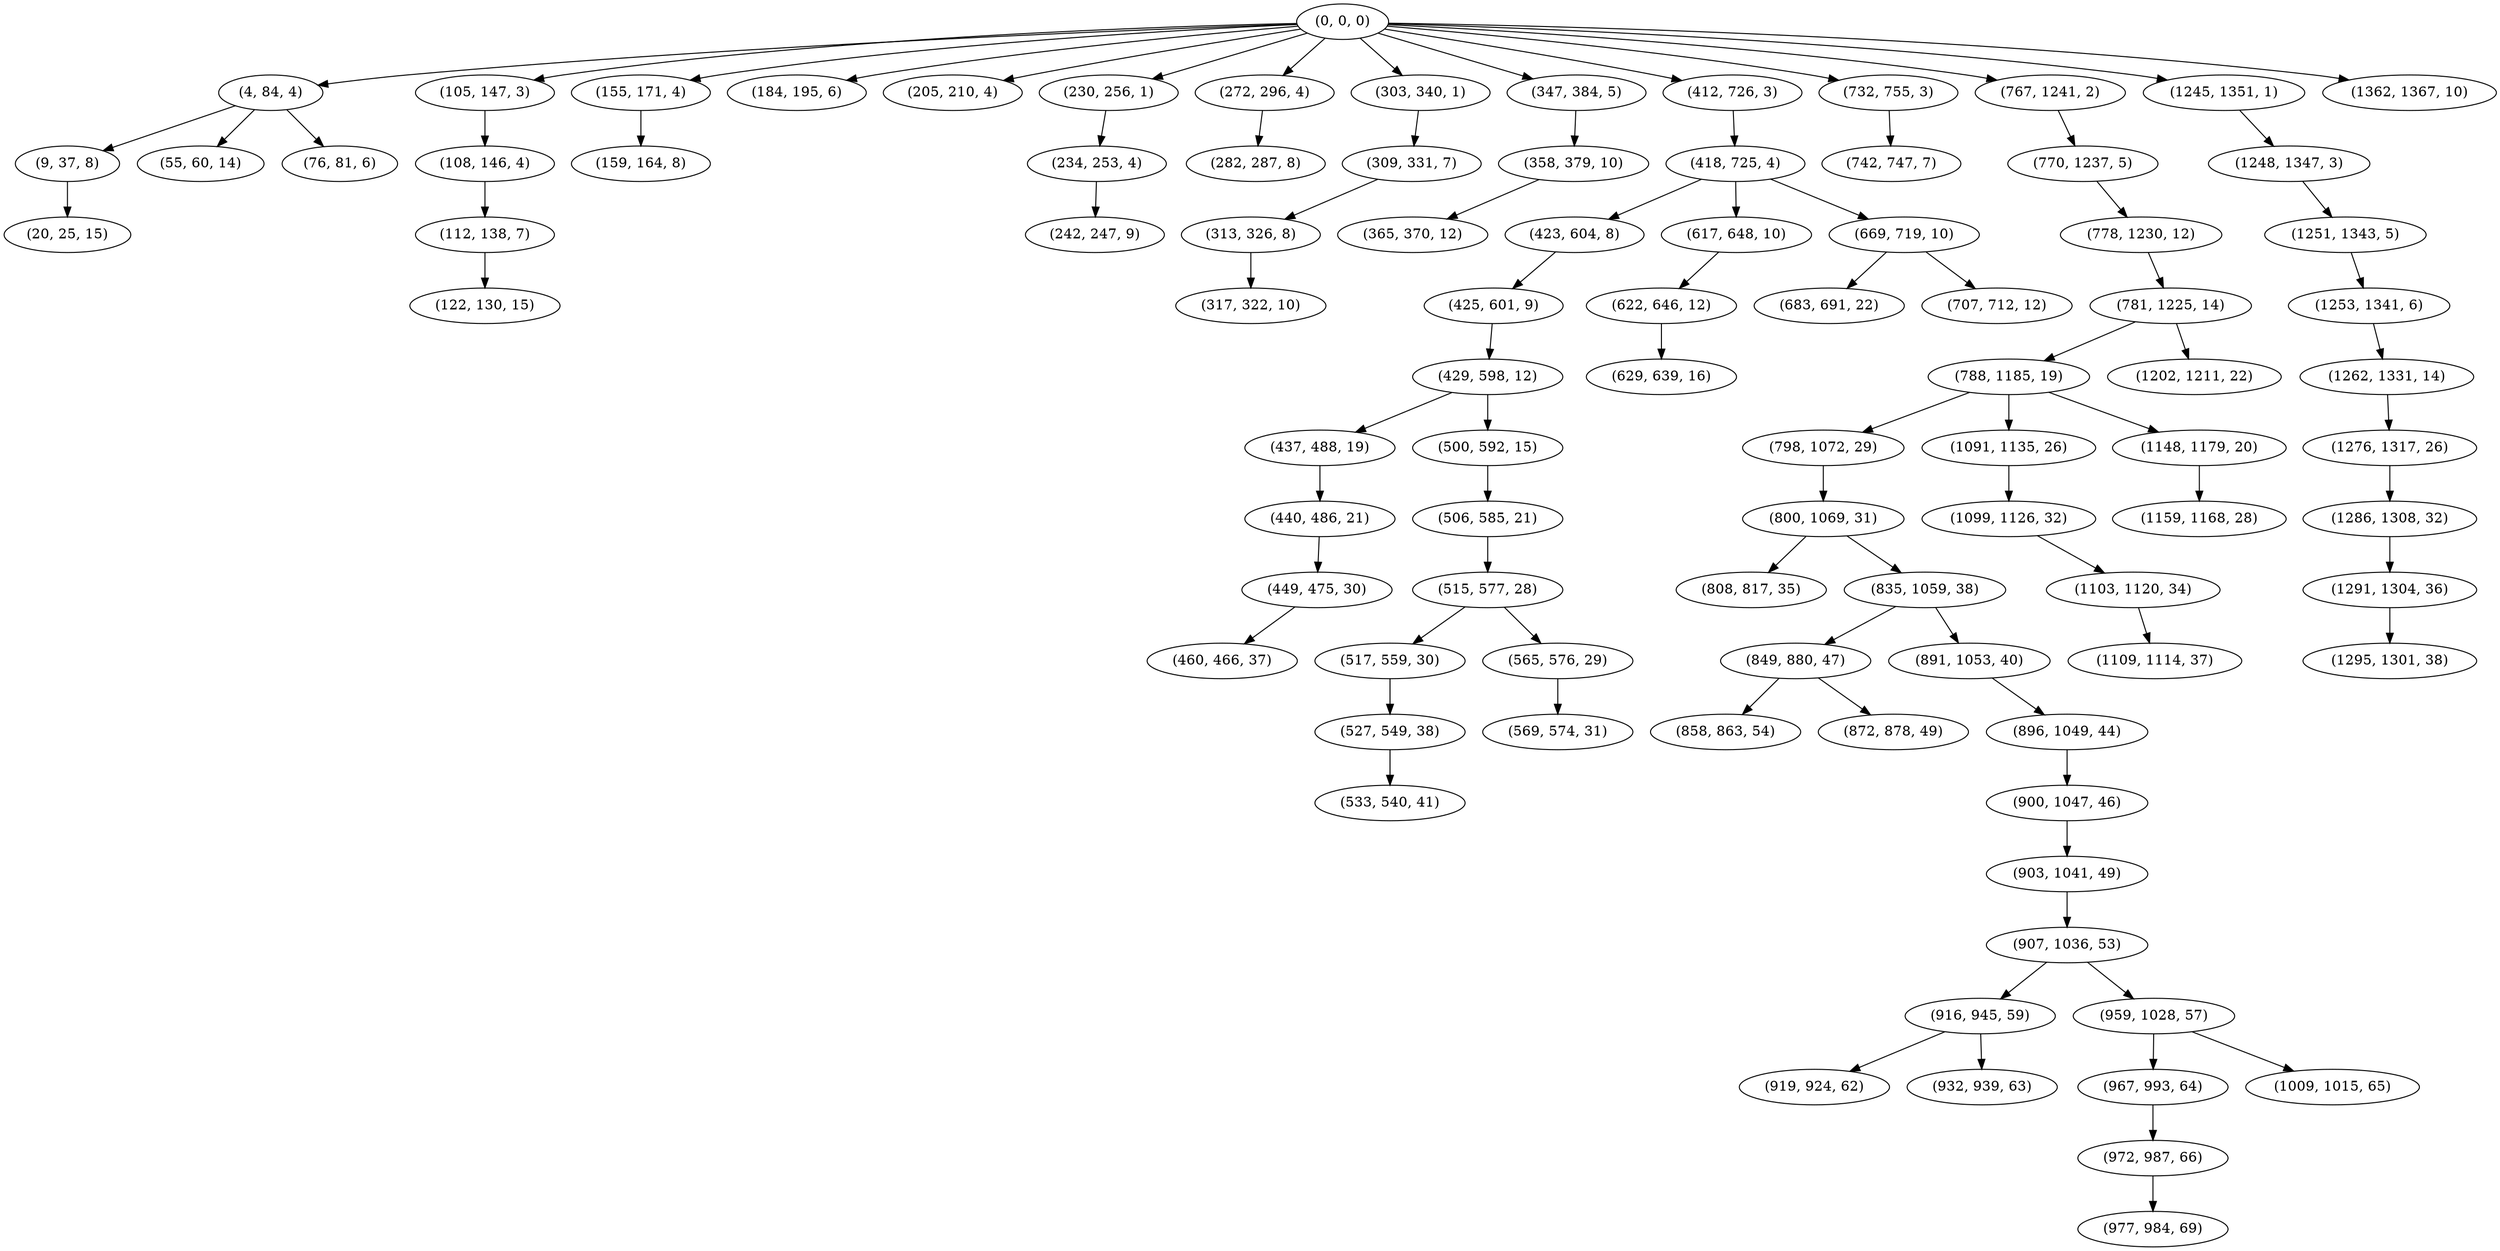 digraph tree {
    "(0, 0, 0)";
    "(4, 84, 4)";
    "(9, 37, 8)";
    "(20, 25, 15)";
    "(55, 60, 14)";
    "(76, 81, 6)";
    "(105, 147, 3)";
    "(108, 146, 4)";
    "(112, 138, 7)";
    "(122, 130, 15)";
    "(155, 171, 4)";
    "(159, 164, 8)";
    "(184, 195, 6)";
    "(205, 210, 4)";
    "(230, 256, 1)";
    "(234, 253, 4)";
    "(242, 247, 9)";
    "(272, 296, 4)";
    "(282, 287, 8)";
    "(303, 340, 1)";
    "(309, 331, 7)";
    "(313, 326, 8)";
    "(317, 322, 10)";
    "(347, 384, 5)";
    "(358, 379, 10)";
    "(365, 370, 12)";
    "(412, 726, 3)";
    "(418, 725, 4)";
    "(423, 604, 8)";
    "(425, 601, 9)";
    "(429, 598, 12)";
    "(437, 488, 19)";
    "(440, 486, 21)";
    "(449, 475, 30)";
    "(460, 466, 37)";
    "(500, 592, 15)";
    "(506, 585, 21)";
    "(515, 577, 28)";
    "(517, 559, 30)";
    "(527, 549, 38)";
    "(533, 540, 41)";
    "(565, 576, 29)";
    "(569, 574, 31)";
    "(617, 648, 10)";
    "(622, 646, 12)";
    "(629, 639, 16)";
    "(669, 719, 10)";
    "(683, 691, 22)";
    "(707, 712, 12)";
    "(732, 755, 3)";
    "(742, 747, 7)";
    "(767, 1241, 2)";
    "(770, 1237, 5)";
    "(778, 1230, 12)";
    "(781, 1225, 14)";
    "(788, 1185, 19)";
    "(798, 1072, 29)";
    "(800, 1069, 31)";
    "(808, 817, 35)";
    "(835, 1059, 38)";
    "(849, 880, 47)";
    "(858, 863, 54)";
    "(872, 878, 49)";
    "(891, 1053, 40)";
    "(896, 1049, 44)";
    "(900, 1047, 46)";
    "(903, 1041, 49)";
    "(907, 1036, 53)";
    "(916, 945, 59)";
    "(919, 924, 62)";
    "(932, 939, 63)";
    "(959, 1028, 57)";
    "(967, 993, 64)";
    "(972, 987, 66)";
    "(977, 984, 69)";
    "(1009, 1015, 65)";
    "(1091, 1135, 26)";
    "(1099, 1126, 32)";
    "(1103, 1120, 34)";
    "(1109, 1114, 37)";
    "(1148, 1179, 20)";
    "(1159, 1168, 28)";
    "(1202, 1211, 22)";
    "(1245, 1351, 1)";
    "(1248, 1347, 3)";
    "(1251, 1343, 5)";
    "(1253, 1341, 6)";
    "(1262, 1331, 14)";
    "(1276, 1317, 26)";
    "(1286, 1308, 32)";
    "(1291, 1304, 36)";
    "(1295, 1301, 38)";
    "(1362, 1367, 10)";
    "(0, 0, 0)" -> "(4, 84, 4)";
    "(0, 0, 0)" -> "(105, 147, 3)";
    "(0, 0, 0)" -> "(155, 171, 4)";
    "(0, 0, 0)" -> "(184, 195, 6)";
    "(0, 0, 0)" -> "(205, 210, 4)";
    "(0, 0, 0)" -> "(230, 256, 1)";
    "(0, 0, 0)" -> "(272, 296, 4)";
    "(0, 0, 0)" -> "(303, 340, 1)";
    "(0, 0, 0)" -> "(347, 384, 5)";
    "(0, 0, 0)" -> "(412, 726, 3)";
    "(0, 0, 0)" -> "(732, 755, 3)";
    "(0, 0, 0)" -> "(767, 1241, 2)";
    "(0, 0, 0)" -> "(1245, 1351, 1)";
    "(0, 0, 0)" -> "(1362, 1367, 10)";
    "(4, 84, 4)" -> "(9, 37, 8)";
    "(4, 84, 4)" -> "(55, 60, 14)";
    "(4, 84, 4)" -> "(76, 81, 6)";
    "(9, 37, 8)" -> "(20, 25, 15)";
    "(105, 147, 3)" -> "(108, 146, 4)";
    "(108, 146, 4)" -> "(112, 138, 7)";
    "(112, 138, 7)" -> "(122, 130, 15)";
    "(155, 171, 4)" -> "(159, 164, 8)";
    "(230, 256, 1)" -> "(234, 253, 4)";
    "(234, 253, 4)" -> "(242, 247, 9)";
    "(272, 296, 4)" -> "(282, 287, 8)";
    "(303, 340, 1)" -> "(309, 331, 7)";
    "(309, 331, 7)" -> "(313, 326, 8)";
    "(313, 326, 8)" -> "(317, 322, 10)";
    "(347, 384, 5)" -> "(358, 379, 10)";
    "(358, 379, 10)" -> "(365, 370, 12)";
    "(412, 726, 3)" -> "(418, 725, 4)";
    "(418, 725, 4)" -> "(423, 604, 8)";
    "(418, 725, 4)" -> "(617, 648, 10)";
    "(418, 725, 4)" -> "(669, 719, 10)";
    "(423, 604, 8)" -> "(425, 601, 9)";
    "(425, 601, 9)" -> "(429, 598, 12)";
    "(429, 598, 12)" -> "(437, 488, 19)";
    "(429, 598, 12)" -> "(500, 592, 15)";
    "(437, 488, 19)" -> "(440, 486, 21)";
    "(440, 486, 21)" -> "(449, 475, 30)";
    "(449, 475, 30)" -> "(460, 466, 37)";
    "(500, 592, 15)" -> "(506, 585, 21)";
    "(506, 585, 21)" -> "(515, 577, 28)";
    "(515, 577, 28)" -> "(517, 559, 30)";
    "(515, 577, 28)" -> "(565, 576, 29)";
    "(517, 559, 30)" -> "(527, 549, 38)";
    "(527, 549, 38)" -> "(533, 540, 41)";
    "(565, 576, 29)" -> "(569, 574, 31)";
    "(617, 648, 10)" -> "(622, 646, 12)";
    "(622, 646, 12)" -> "(629, 639, 16)";
    "(669, 719, 10)" -> "(683, 691, 22)";
    "(669, 719, 10)" -> "(707, 712, 12)";
    "(732, 755, 3)" -> "(742, 747, 7)";
    "(767, 1241, 2)" -> "(770, 1237, 5)";
    "(770, 1237, 5)" -> "(778, 1230, 12)";
    "(778, 1230, 12)" -> "(781, 1225, 14)";
    "(781, 1225, 14)" -> "(788, 1185, 19)";
    "(781, 1225, 14)" -> "(1202, 1211, 22)";
    "(788, 1185, 19)" -> "(798, 1072, 29)";
    "(788, 1185, 19)" -> "(1091, 1135, 26)";
    "(788, 1185, 19)" -> "(1148, 1179, 20)";
    "(798, 1072, 29)" -> "(800, 1069, 31)";
    "(800, 1069, 31)" -> "(808, 817, 35)";
    "(800, 1069, 31)" -> "(835, 1059, 38)";
    "(835, 1059, 38)" -> "(849, 880, 47)";
    "(835, 1059, 38)" -> "(891, 1053, 40)";
    "(849, 880, 47)" -> "(858, 863, 54)";
    "(849, 880, 47)" -> "(872, 878, 49)";
    "(891, 1053, 40)" -> "(896, 1049, 44)";
    "(896, 1049, 44)" -> "(900, 1047, 46)";
    "(900, 1047, 46)" -> "(903, 1041, 49)";
    "(903, 1041, 49)" -> "(907, 1036, 53)";
    "(907, 1036, 53)" -> "(916, 945, 59)";
    "(907, 1036, 53)" -> "(959, 1028, 57)";
    "(916, 945, 59)" -> "(919, 924, 62)";
    "(916, 945, 59)" -> "(932, 939, 63)";
    "(959, 1028, 57)" -> "(967, 993, 64)";
    "(959, 1028, 57)" -> "(1009, 1015, 65)";
    "(967, 993, 64)" -> "(972, 987, 66)";
    "(972, 987, 66)" -> "(977, 984, 69)";
    "(1091, 1135, 26)" -> "(1099, 1126, 32)";
    "(1099, 1126, 32)" -> "(1103, 1120, 34)";
    "(1103, 1120, 34)" -> "(1109, 1114, 37)";
    "(1148, 1179, 20)" -> "(1159, 1168, 28)";
    "(1245, 1351, 1)" -> "(1248, 1347, 3)";
    "(1248, 1347, 3)" -> "(1251, 1343, 5)";
    "(1251, 1343, 5)" -> "(1253, 1341, 6)";
    "(1253, 1341, 6)" -> "(1262, 1331, 14)";
    "(1262, 1331, 14)" -> "(1276, 1317, 26)";
    "(1276, 1317, 26)" -> "(1286, 1308, 32)";
    "(1286, 1308, 32)" -> "(1291, 1304, 36)";
    "(1291, 1304, 36)" -> "(1295, 1301, 38)";
}
